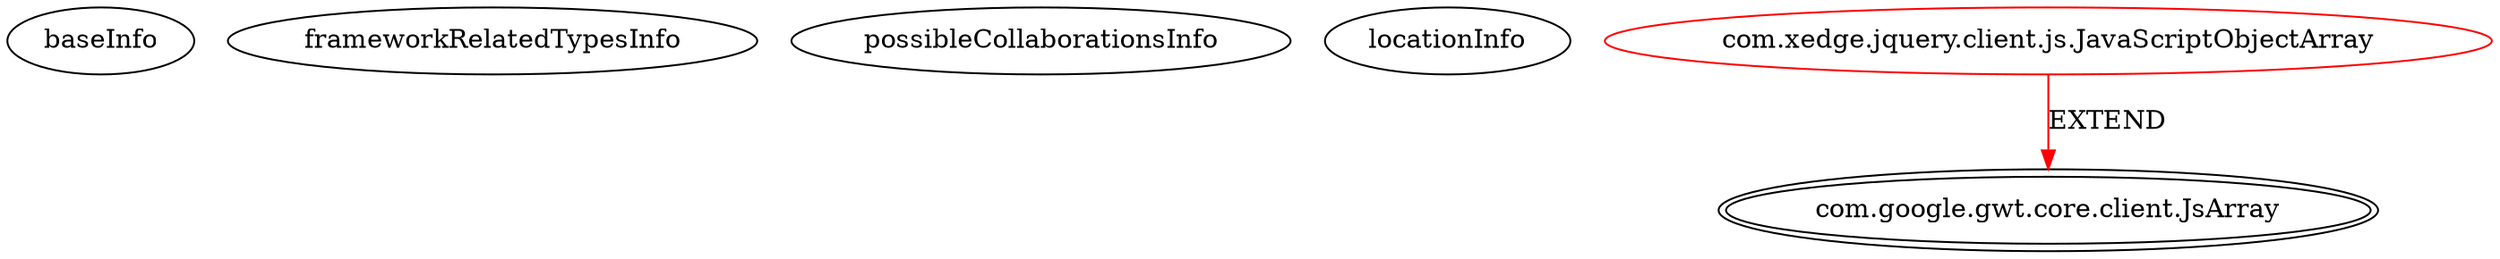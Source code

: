 digraph {
baseInfo[graphId=928,category="extension_graph",isAnonymous=false,possibleRelation=false]
frameworkRelatedTypesInfo[0="com.google.gwt.core.client.JsArray"]
possibleCollaborationsInfo[]
locationInfo[projectName="brychcy-gwt-jquery",filePath="/brychcy-gwt-jquery/gwt-jquery-master/src/com/xedge/jquery/client/js/JavaScriptObjectArray.java",contextSignature="JavaScriptObjectArray",graphId="928"]
0[label="com.xedge.jquery.client.js.JavaScriptObjectArray",vertexType="ROOT_CLIENT_CLASS_DECLARATION",isFrameworkType=false,color=red]
1[label="com.google.gwt.core.client.JsArray",vertexType="FRAMEWORK_CLASS_TYPE",isFrameworkType=true,peripheries=2]
0->1[label="EXTEND",color=red]
}
